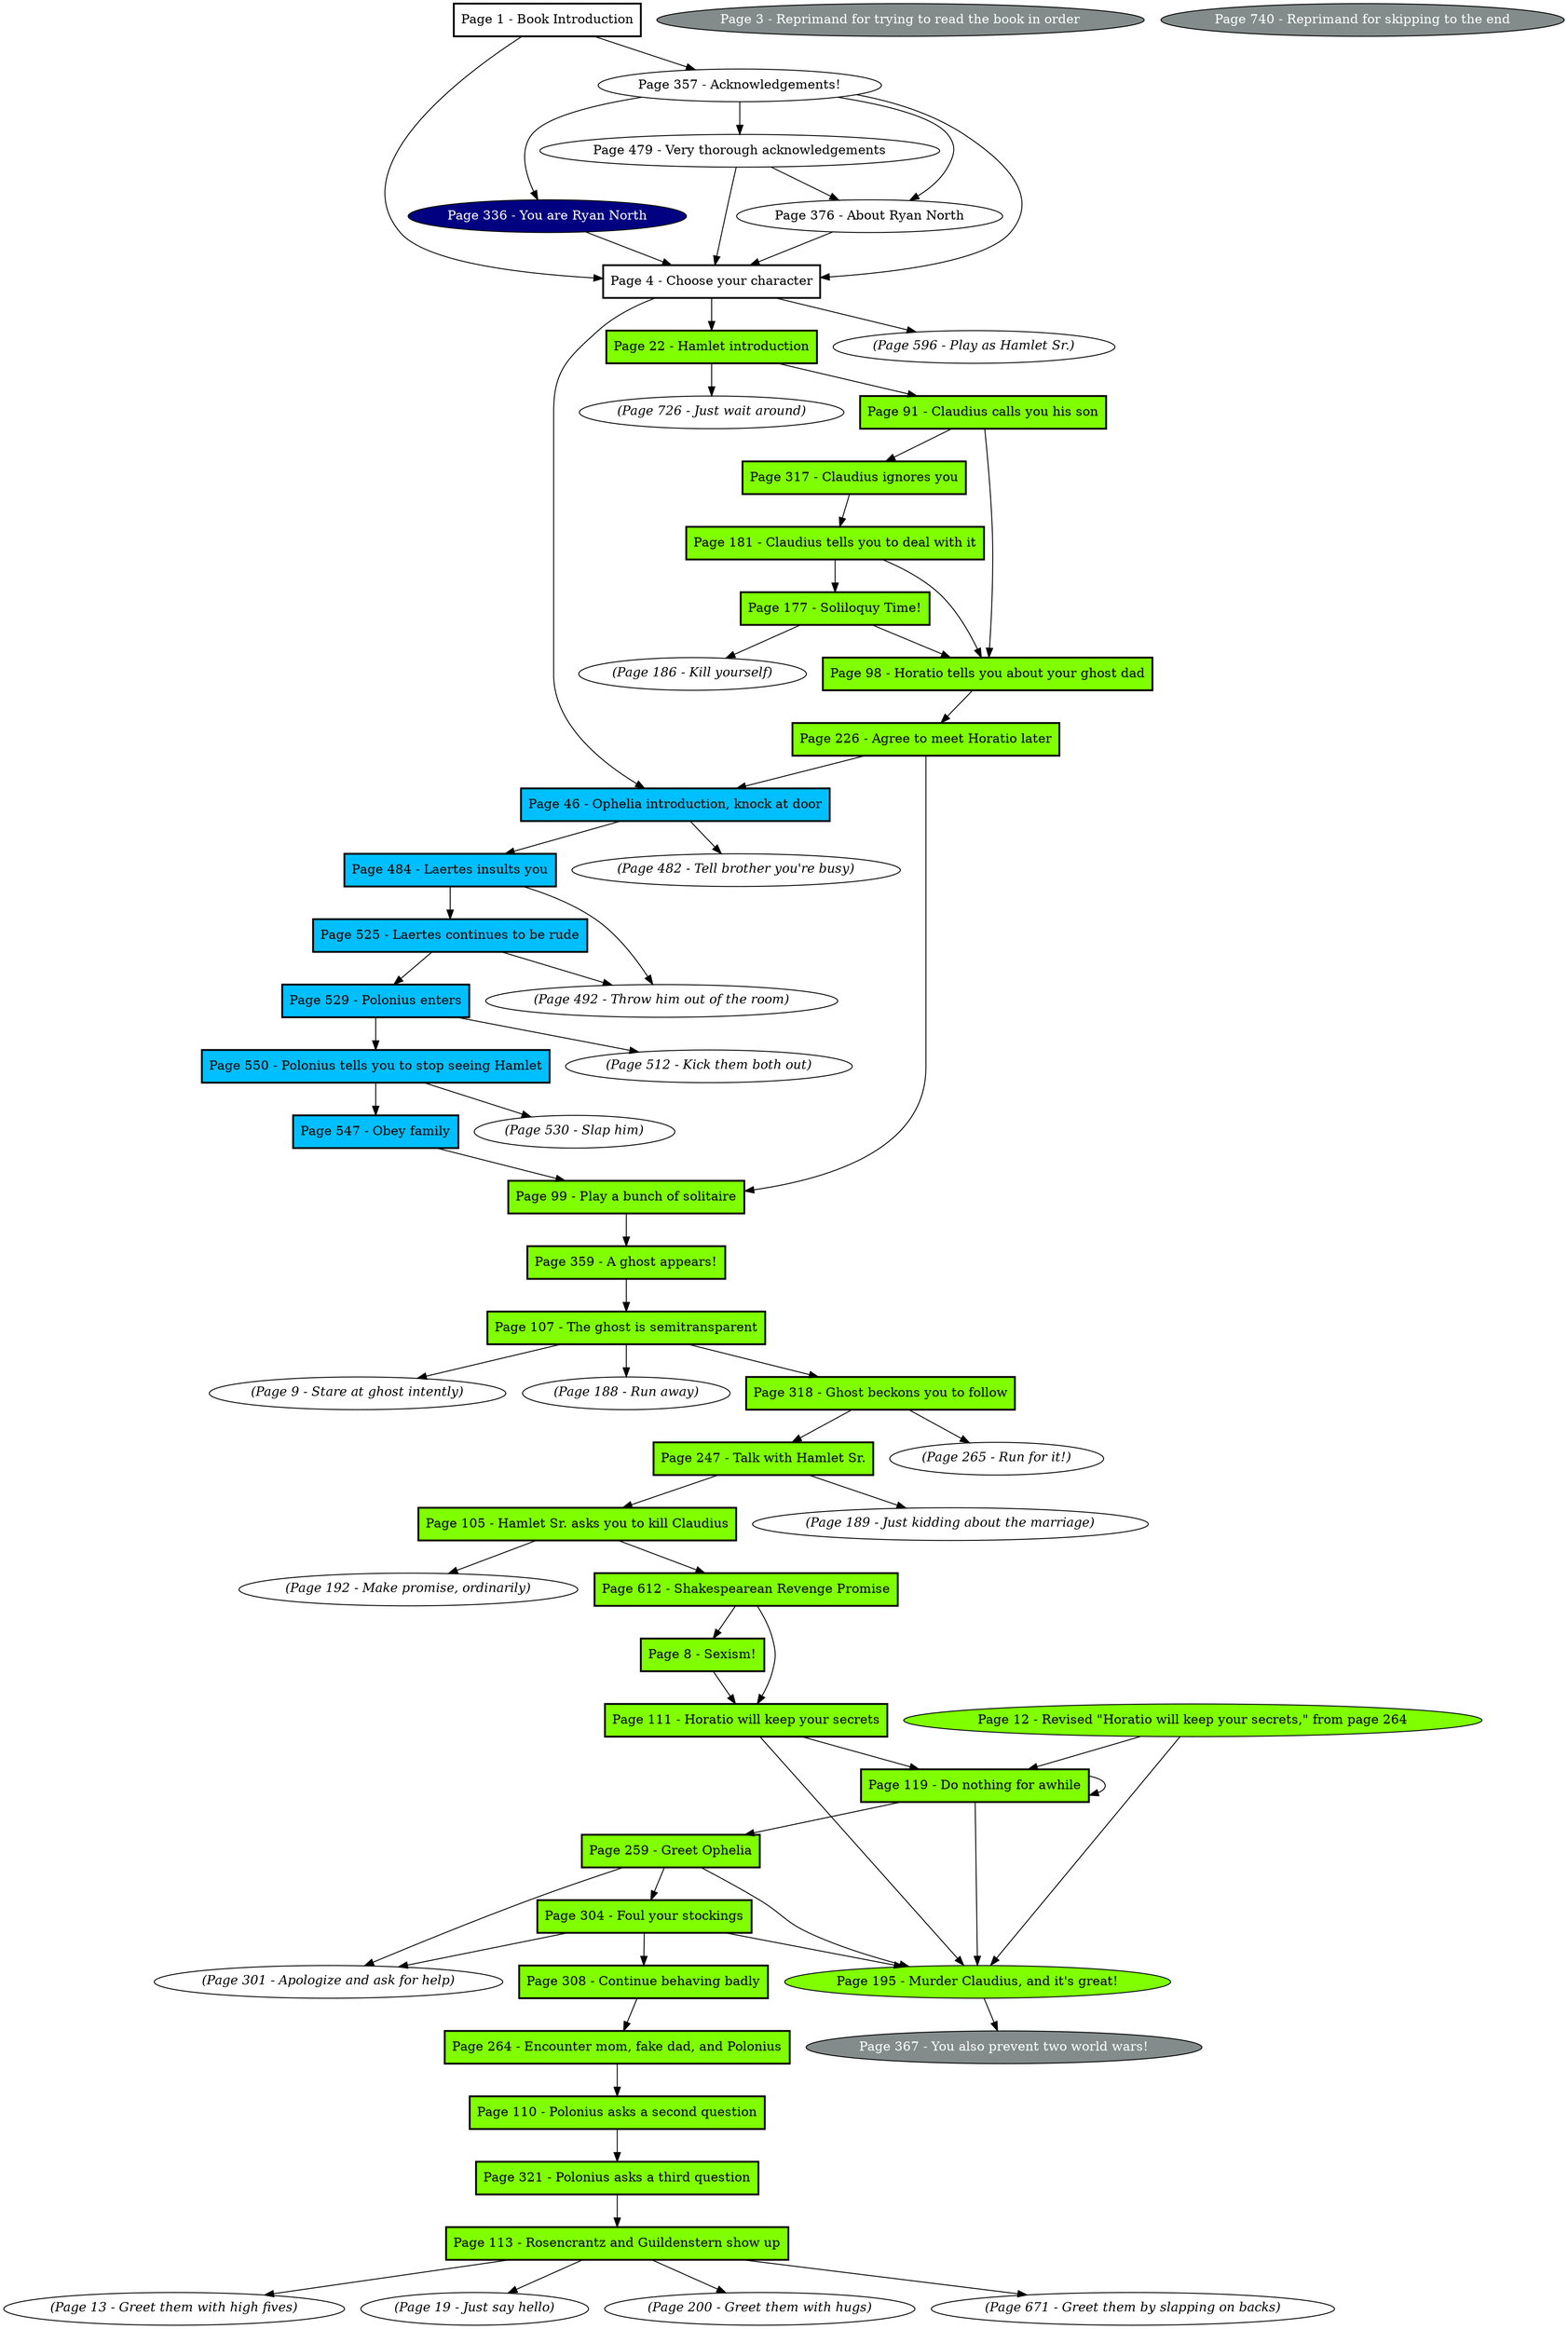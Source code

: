 digraph hamlet {

	// Visited Pages

	// Pages
	1 [label="Page 1 - Book Introduction" shape=box fontcolor=black fillcolor=white style="filled,bold"];
	3 [label="Page 3 - Reprimand for trying to read the book in order" fontcolor=white fillcolor=azure4 style="filled"];
	4 [label="Page 4 - Choose your character" shape=box fontcolor=black fillcolor=white style="filled,bold"];
	8 [label="Page 8 - Sexism!" shape=box fontcolor=black fillcolor=chartreuse1 style="filled,bold"];
	9 [label=<<i>(Page 9 - Stare at ghost intently)</i>>];
	12 [label="Page 12 - Revised \"Horatio will keep your secrets,\" from page 264" fontcolor=black fillcolor=chartreuse1 style="filled"];
	13 [label=<<i>(Page 13 - Greet them with high fives)</i>>];
	19 [label=<<i>(Page 19 - Just say hello)</i>>];
	22 [label="Page 22 - Hamlet introduction" shape=box fontcolor=black fillcolor=chartreuse1 style="filled,bold"];
	46 [label="Page 46 - Ophelia introduction, knock at door" shape=box fontcolor=black fillcolor=deepskyblue style="filled,bold"];
	91 [label="Page 91 - Claudius calls you his son" shape=box fontcolor=black fillcolor=chartreuse1 style="filled,bold"];
	98 [label="Page 98 - Horatio tells you about your ghost dad" shape=box fontcolor=black fillcolor=chartreuse1 style="filled,bold"];
	99 [label="Page 99 - Play a bunch of solitaire" shape=box fontcolor=black fillcolor=chartreuse1 style="filled,bold"];
	105 [label="Page 105 - Hamlet Sr. asks you to kill Claudius" shape=box fontcolor=black fillcolor=chartreuse1 style="filled,bold"];
	107 [label="Page 107 - The ghost is semitransparent" shape=box fontcolor=black fillcolor=chartreuse1 style="filled,bold"];
	110 [label="Page 110 - Polonius asks a second question" shape=box fontcolor=black fillcolor=chartreuse1 style="filled,bold"];
	111 [label="Page 111 - Horatio will keep your secrets" shape=box fontcolor=black fillcolor=chartreuse1 style="filled,bold"];
	113 [label="Page 113 - Rosencrantz and Guildenstern show up" shape=box fontcolor=black fillcolor=chartreuse1 style="filled,bold"];
	119 [label="Page 119 - Do nothing for awhile" shape=box fontcolor=black fillcolor=chartreuse1 style="filled,bold"];
	177 [label="Page 177 - Soliloquy Time!" shape=box fontcolor=black fillcolor=chartreuse1 style="filled,bold"];
	181 [label="Page 181 - Claudius tells you to deal with it" shape=box fontcolor=black fillcolor=chartreuse1 style="filled,bold"];
	186 [label=<<i>(Page 186 - Kill yourself)</i>>];
	188 [label=<<i>(Page 188 - Run away)</i>>];
	189 [label=<<i>(Page 189 - Just kidding about the marriage)</i>>];
	192 [label=<<i>(Page 192 - Make promise, ordinarily)</i>>];
	195 [label="Page 195 - Murder Claudius, and it's great!" fontcolor=black fillcolor=chartreuse1 style="filled"];
	200 [label=<<i>(Page 200 - Greet them with hugs)</i>>];
	226 [label="Page 226 - Agree to meet Horatio later" shape=box fontcolor=black fillcolor=chartreuse1 style="filled,bold"];
	247 [label="Page 247 - Talk with Hamlet Sr." shape=box fontcolor=black fillcolor=chartreuse1 style="filled,bold"];
	259 [label="Page 259 - Greet Ophelia" shape=box fontcolor=black fillcolor=chartreuse1 style="filled,bold"];
	264 [label="Page 264 - Encounter mom, fake dad, and Polonius" shape=box fontcolor=black fillcolor=chartreuse1 style="filled,bold"];
	265 [label=<<i>(Page 265 - Run for it!)</i>>];
	301 [label=<<i>(Page 301 - Apologize and ask for help)</i>>];
	304 [label="Page 304 - Foul your stockings" shape=box fontcolor=black fillcolor=chartreuse1 style="filled,bold"];
	308 [label="Page 308 - Continue behaving badly" shape=box fontcolor=black fillcolor=chartreuse1 style="filled,bold"];
	317 [label="Page 317 - Claudius ignores you" shape=box fontcolor=black fillcolor=chartreuse1 style="filled,bold"];
	318 [label="Page 318 - Ghost beckons you to follow" shape=box fontcolor=black fillcolor=chartreuse1 style="filled,bold"];
	321 [label="Page 321 - Polonius asks a third question" shape=box fontcolor=black fillcolor=chartreuse1 style="filled,bold"];
	336 [label="Page 336 - You are Ryan North" fontcolor=white fillcolor=navyblue style="filled"];
	357 [label="Page 357 - Acknowledgements!" fontcolor=black fillcolor=white style="filled"];
	359 [label="Page 359 - A ghost appears!" shape=box fontcolor=black fillcolor=chartreuse1 style="filled,bold"];
	367 [label="Page 367 - You also prevent two world wars!" fontcolor=white fillcolor=azure4 style="filled"];
	376 [label="Page 376 - About Ryan North" fontcolor=black fillcolor=white style="filled"];
	479 [label="Page 479 - Very thorough acknowledgements" fontcolor=black fillcolor=white style="filled"];
	482 [label=<<i>(Page 482 - Tell brother you're busy)</i>>];
	484 [label="Page 484 - Laertes insults you" shape=box fontcolor=black fillcolor=deepskyblue style="filled,bold"];
	492 [label=<<i>(Page 492 - Throw him out of the room)</i>>];
	512 [label=<<i>(Page 512 - Kick them both out)</i>>];
	525 [label="Page 525 - Laertes continues to be rude" shape=box fontcolor=black fillcolor=deepskyblue style="filled,bold"];
	529 [label="Page 529 - Polonius enters" shape=box fontcolor=black fillcolor=deepskyblue style="filled,bold"];
	530 [label=<<i>(Page 530 - Slap him)</i>>];
	547 [label="Page 547 - Obey family" shape=box fontcolor=black fillcolor=deepskyblue style="filled,bold"];
	550 [label="Page 550 - Polonius tells you to stop seeing Hamlet" shape=box fontcolor=black fillcolor=deepskyblue style="filled,bold"];
	596 [label=<<i>(Page 596 - Play as Hamlet Sr.)</i>>];
	612 [label="Page 612 - Shakespearean Revenge Promise" shape=box fontcolor=black fillcolor=chartreuse1 style="filled,bold"];
	671 [label=<<i>(Page 671 - Greet them by slapping on backs)</i>>];
	726 [label=<<i>(Page 726 - Just wait around)</i>>];
	740 [label="Page 740 - Reprimand for skipping to the end" fontcolor=white fillcolor=azure4 style="filled"];

	// Choices
	1 -> 4;
	1 -> 357;
	4 -> 22;
	4 -> 46;
	4 -> 596;
	8 -> 111;
	12 -> 119;
	12 -> 195;
	22 -> 91;
	22 -> 726;
	46 -> 482;
	46 -> 484;
	91 -> 98;
	91 -> 317;
	98 -> 226;
	99 -> 359;
	105 -> 192;
	105 -> 612;
	107 -> 9;
	107 -> 188;
	107 -> 318;
	110 -> 321;
	111 -> 119;
	111 -> 195;
	113 -> 13;
	113 -> 19;
	113 -> 200;
	113 -> 671;
	119 -> 119;
	119 -> 195;
	119 -> 259;
	177 -> 98;
	177 -> 186;
	181 -> 98;
	181 -> 177;
	195 -> 367;
	226 -> 46;
	226 -> 99;
	247 -> 105;
	247 -> 189;
	259 -> 195;
	259 -> 301;
	259 -> 304;
	264 -> 110;
	304 -> 195;
	304 -> 301;
	304 -> 308;
	308 -> 264;
	317 -> 181;
	318 -> 247;
	318 -> 265;
	321 -> 113;
	336 -> 4;
	357 -> 4;
	357 -> 336;
	357 -> 376;
	357 -> 479;
	359 -> 107;
	376 -> 4;
	479 -> 4;
	479 -> 376;
	484 -> 492;
	484 -> 525;
	525 -> 492;
	525 -> 529;
	529 -> 512;
	529 -> 550;
	547 -> 99;
	550 -> 530;
	550 -> 547;
	612 -> 8;
	612 -> 111;

}
